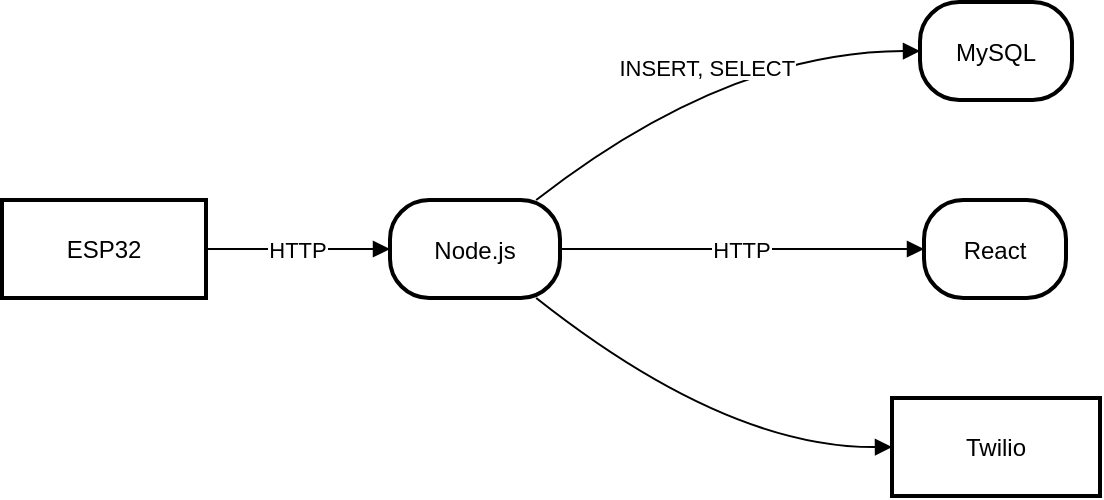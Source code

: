 <mxfile version="24.8.0">
  <diagram name="Página-1" id="JEX-3VZERa0XWC0qNpFT">
    <mxGraphModel>
      <root>
        <mxCell id="0" />
        <mxCell id="1" parent="0" />
        <mxCell id="2" value="ESP32" style="whiteSpace=wrap;strokeWidth=2;" vertex="1" parent="1">
          <mxGeometry x="8" y="107" width="102" height="49" as="geometry" />
        </mxCell>
        <mxCell id="3" value="Node.js" style="rounded=1;arcSize=40;strokeWidth=2" vertex="1" parent="1">
          <mxGeometry x="202" y="107" width="85" height="49" as="geometry" />
        </mxCell>
        <mxCell id="4" value="MySQL" style="rounded=1;arcSize=40;strokeWidth=2" vertex="1" parent="1">
          <mxGeometry x="467" y="8" width="76" height="49" as="geometry" />
        </mxCell>
        <mxCell id="5" value="React" style="rounded=1;arcSize=40;strokeWidth=2" vertex="1" parent="1">
          <mxGeometry x="469" y="107" width="71" height="49" as="geometry" />
        </mxCell>
        <mxCell id="6" value="Twilio" style="whiteSpace=wrap;strokeWidth=2;" vertex="1" parent="1">
          <mxGeometry x="453" y="206" width="104" height="49" as="geometry" />
        </mxCell>
        <mxCell id="7" value="HTTP" style="curved=1;startArrow=none;endArrow=block;exitX=1;exitY=0.5;entryX=0;entryY=0.5;" edge="1" parent="1" source="2" target="3">
          <mxGeometry relative="1" as="geometry">
            <Array as="points" />
          </mxGeometry>
        </mxCell>
        <mxCell id="8" value="INSERT, SELECT" style="curved=1;startArrow=none;endArrow=block;exitX=0.86;exitY=0;entryX=-0.01;entryY=0.5;" edge="1" parent="1" source="3" target="4">
          <mxGeometry relative="1" as="geometry">
            <Array as="points">
              <mxPoint x="370" y="33" />
            </Array>
          </mxGeometry>
        </mxCell>
        <mxCell id="9" value="HTTP" style="curved=1;startArrow=none;endArrow=block;exitX=1;exitY=0.5;entryX=0;entryY=0.5;" edge="1" parent="1" source="3" target="5">
          <mxGeometry relative="1" as="geometry">
            <Array as="points" />
          </mxGeometry>
        </mxCell>
        <mxCell id="10" value="" style="curved=1;startArrow=none;endArrow=block;exitX=0.86;exitY=1;entryX=0;entryY=0.5;" edge="1" parent="1" source="3" target="6">
          <mxGeometry relative="1" as="geometry">
            <Array as="points">
              <mxPoint x="370" y="231" />
            </Array>
          </mxGeometry>
        </mxCell>
      </root>
    </mxGraphModel>
  </diagram>
</mxfile>
